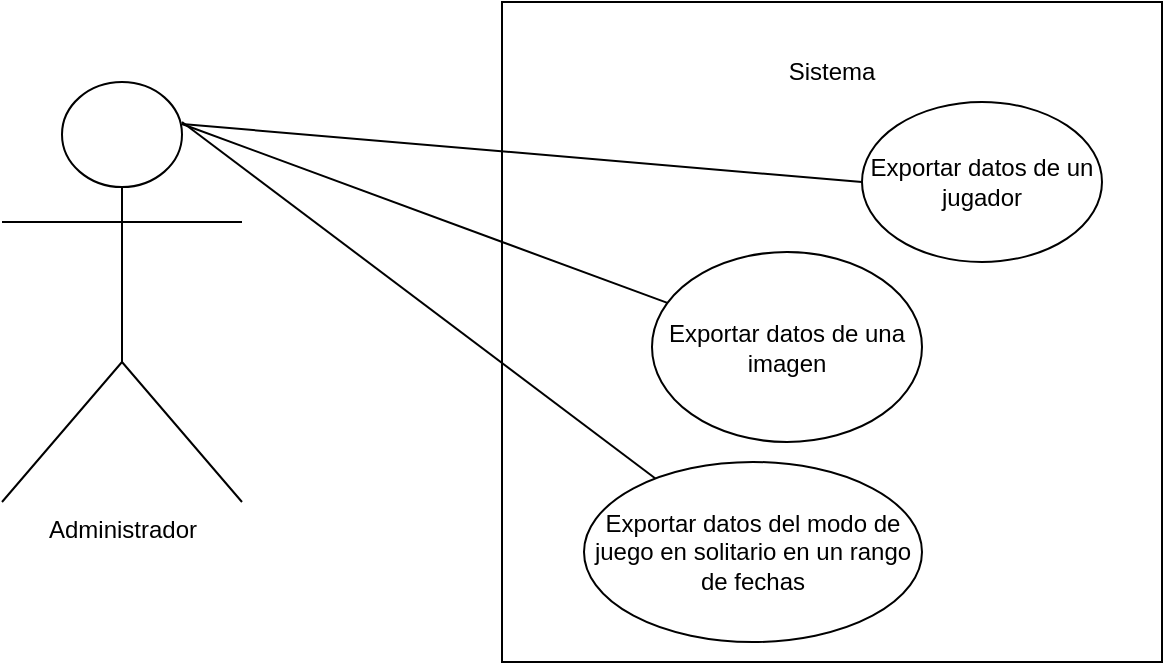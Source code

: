 <mxfile version="23.0.1" type="device">
  <diagram name="Page-1" id="PBgIyK6pe3advxaZTvaH">
    <mxGraphModel dx="1194" dy="739" grid="1" gridSize="10" guides="1" tooltips="1" connect="1" arrows="1" fold="1" page="1" pageScale="1" pageWidth="827" pageHeight="1169" math="0" shadow="0">
      <root>
        <mxCell id="0" />
        <mxCell id="1" parent="0" />
        <mxCell id="SYidmmIBxToOsYOBwl0n-1" value="" style="rounded=0;whiteSpace=wrap;html=1;" parent="1" vertex="1">
          <mxGeometry x="370" y="40" width="330" height="330" as="geometry" />
        </mxCell>
        <mxCell id="SYidmmIBxToOsYOBwl0n-2" value="Sistema" style="text;html=1;strokeColor=none;fillColor=none;align=center;verticalAlign=middle;whiteSpace=wrap;rounded=0;" parent="1" vertex="1">
          <mxGeometry x="505" y="60" width="60" height="30" as="geometry" />
        </mxCell>
        <mxCell id="SYidmmIBxToOsYOBwl0n-3" value="Administrador" style="shape=umlActor;verticalLabelPosition=bottom;verticalAlign=top;html=1;outlineConnect=0;" parent="1" vertex="1">
          <mxGeometry x="120" y="80" width="120" height="210" as="geometry" />
        </mxCell>
        <mxCell id="SYidmmIBxToOsYOBwl0n-4" value="Exportar datos de un jugador" style="ellipse;whiteSpace=wrap;html=1;" parent="1" vertex="1">
          <mxGeometry x="550" y="90" width="120" height="80" as="geometry" />
        </mxCell>
        <mxCell id="SYidmmIBxToOsYOBwl0n-5" value="" style="endArrow=none;html=1;rounded=0;entryX=0;entryY=0.5;entryDx=0;entryDy=0;exitX=0.75;exitY=0.1;exitDx=0;exitDy=0;exitPerimeter=0;" parent="1" source="SYidmmIBxToOsYOBwl0n-3" target="SYidmmIBxToOsYOBwl0n-4" edge="1">
          <mxGeometry width="50" height="50" relative="1" as="geometry">
            <mxPoint x="260" y="70" as="sourcePoint" />
            <mxPoint x="440" y="380" as="targetPoint" />
          </mxGeometry>
        </mxCell>
        <mxCell id="Ate0QM4TKXNm-LgP30Jo-1" value="Exportar datos de una imagen" style="ellipse;whiteSpace=wrap;html=1;" vertex="1" parent="1">
          <mxGeometry x="445" y="165" width="135" height="95" as="geometry" />
        </mxCell>
        <mxCell id="Ate0QM4TKXNm-LgP30Jo-2" value="Exportar datos del modo de juego en solitario en un rango de fechas" style="ellipse;whiteSpace=wrap;html=1;" vertex="1" parent="1">
          <mxGeometry x="411" y="270" width="169" height="90" as="geometry" />
        </mxCell>
        <mxCell id="Ate0QM4TKXNm-LgP30Jo-3" value="" style="endArrow=none;html=1;rounded=0;exitX=0.75;exitY=0.1;exitDx=0;exitDy=0;exitPerimeter=0;" edge="1" parent="1" source="SYidmmIBxToOsYOBwl0n-3" target="Ate0QM4TKXNm-LgP30Jo-1">
          <mxGeometry width="50" height="50" relative="1" as="geometry">
            <mxPoint x="390" y="410" as="sourcePoint" />
            <mxPoint x="440" y="360" as="targetPoint" />
          </mxGeometry>
        </mxCell>
        <mxCell id="Ate0QM4TKXNm-LgP30Jo-4" value="" style="endArrow=none;html=1;rounded=0;" edge="1" parent="1" target="Ate0QM4TKXNm-LgP30Jo-2">
          <mxGeometry width="50" height="50" relative="1" as="geometry">
            <mxPoint x="210" y="100" as="sourcePoint" />
            <mxPoint x="440" y="360" as="targetPoint" />
          </mxGeometry>
        </mxCell>
      </root>
    </mxGraphModel>
  </diagram>
</mxfile>
